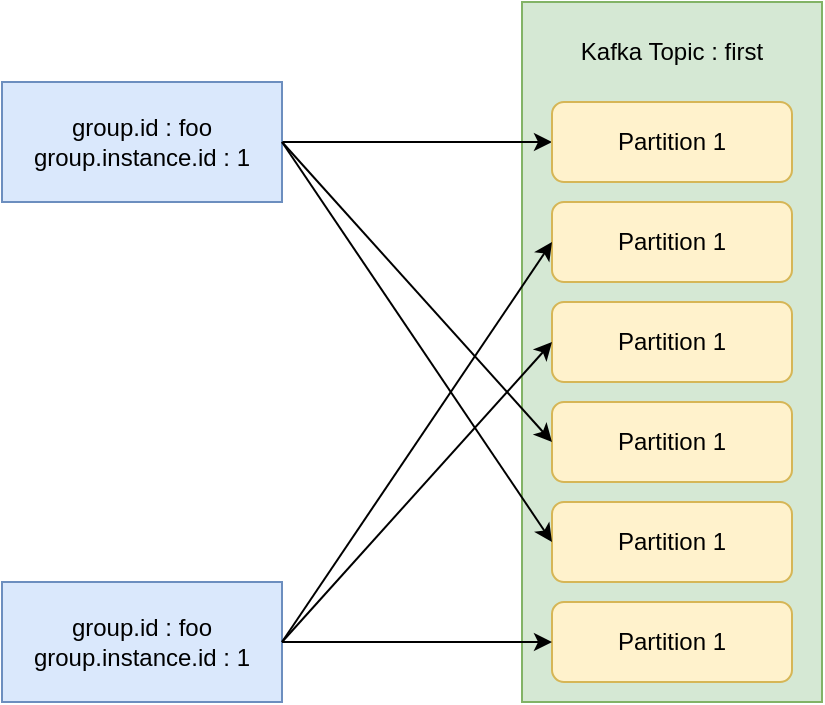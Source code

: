 <mxfile version="22.1.17" type="github">
  <diagram id="6oojn5KAw8aXJEHvEB7P" name="페이지-1">
    <mxGraphModel dx="1256" dy="1267" grid="1" gridSize="10" guides="1" tooltips="1" connect="1" arrows="1" fold="1" page="0" pageScale="1" pageWidth="1169" pageHeight="827" math="0" shadow="0">
      <root>
        <mxCell id="0" />
        <mxCell id="1" parent="0" />
        <mxCell id="vcagRyyaPTZ2BNqZmZip-172" value="" style="rounded=0;whiteSpace=wrap;html=1;fillColor=#d5e8d4;strokeColor=#82b366;" vertex="1" parent="1">
          <mxGeometry x="-160" y="-200" width="150" height="350" as="geometry" />
        </mxCell>
        <mxCell id="vcagRyyaPTZ2BNqZmZip-180" style="edgeStyle=orthogonalEdgeStyle;rounded=0;orthogonalLoop=1;jettySize=auto;html=1;entryX=0;entryY=0.5;entryDx=0;entryDy=0;" edge="1" parent="1" source="vcagRyyaPTZ2BNqZmZip-171" target="vcagRyyaPTZ2BNqZmZip-174">
          <mxGeometry relative="1" as="geometry" />
        </mxCell>
        <mxCell id="vcagRyyaPTZ2BNqZmZip-171" value="group.id : foo&lt;br&gt;group.instance.id : 1" style="rounded=0;whiteSpace=wrap;html=1;align=center;fillColor=#dae8fc;strokeColor=#6c8ebf;" vertex="1" parent="1">
          <mxGeometry x="-420" y="-160" width="140" height="60" as="geometry" />
        </mxCell>
        <mxCell id="vcagRyyaPTZ2BNqZmZip-173" value="Kafka Topic : first" style="text;html=1;strokeColor=none;fillColor=none;align=center;verticalAlign=middle;whiteSpace=wrap;rounded=0;" vertex="1" parent="1">
          <mxGeometry x="-140" y="-190" width="110" height="30" as="geometry" />
        </mxCell>
        <mxCell id="vcagRyyaPTZ2BNqZmZip-174" value="Partition 1" style="rounded=1;whiteSpace=wrap;html=1;fillColor=#fff2cc;strokeColor=#d6b656;" vertex="1" parent="1">
          <mxGeometry x="-145" y="-150" width="120" height="40" as="geometry" />
        </mxCell>
        <mxCell id="vcagRyyaPTZ2BNqZmZip-175" value="Partition 1" style="rounded=1;whiteSpace=wrap;html=1;fillColor=#fff2cc;strokeColor=#d6b656;" vertex="1" parent="1">
          <mxGeometry x="-145" y="-100" width="120" height="40" as="geometry" />
        </mxCell>
        <mxCell id="vcagRyyaPTZ2BNqZmZip-176" value="Partition 1" style="rounded=1;whiteSpace=wrap;html=1;fillColor=#fff2cc;strokeColor=#d6b656;" vertex="1" parent="1">
          <mxGeometry x="-145" y="-50" width="120" height="40" as="geometry" />
        </mxCell>
        <mxCell id="vcagRyyaPTZ2BNqZmZip-177" value="Partition 1" style="rounded=1;whiteSpace=wrap;html=1;fillColor=#fff2cc;strokeColor=#d6b656;" vertex="1" parent="1">
          <mxGeometry x="-145" width="120" height="40" as="geometry" />
        </mxCell>
        <mxCell id="vcagRyyaPTZ2BNqZmZip-178" value="Partition 1" style="rounded=1;whiteSpace=wrap;html=1;fillColor=#fff2cc;strokeColor=#d6b656;" vertex="1" parent="1">
          <mxGeometry x="-145" y="50" width="120" height="40" as="geometry" />
        </mxCell>
        <mxCell id="vcagRyyaPTZ2BNqZmZip-179" value="Partition 1" style="rounded=1;whiteSpace=wrap;html=1;fillColor=#fff2cc;strokeColor=#d6b656;" vertex="1" parent="1">
          <mxGeometry x="-145" y="100" width="120" height="40" as="geometry" />
        </mxCell>
        <mxCell id="vcagRyyaPTZ2BNqZmZip-184" value="" style="endArrow=classic;html=1;rounded=0;exitX=1;exitY=0.5;exitDx=0;exitDy=0;entryX=0;entryY=0.5;entryDx=0;entryDy=0;" edge="1" parent="1" source="vcagRyyaPTZ2BNqZmZip-171" target="vcagRyyaPTZ2BNqZmZip-177">
          <mxGeometry width="50" height="50" relative="1" as="geometry">
            <mxPoint x="-260" y="-110" as="sourcePoint" />
            <mxPoint x="-125" y="-60" as="targetPoint" />
          </mxGeometry>
        </mxCell>
        <mxCell id="vcagRyyaPTZ2BNqZmZip-185" value="" style="endArrow=classic;html=1;rounded=0;exitX=1;exitY=0.5;exitDx=0;exitDy=0;entryX=0;entryY=0.5;entryDx=0;entryDy=0;" edge="1" parent="1" source="vcagRyyaPTZ2BNqZmZip-171" target="vcagRyyaPTZ2BNqZmZip-178">
          <mxGeometry width="50" height="50" relative="1" as="geometry">
            <mxPoint x="-250" y="-100" as="sourcePoint" />
            <mxPoint x="-115" y="-50" as="targetPoint" />
          </mxGeometry>
        </mxCell>
        <mxCell id="vcagRyyaPTZ2BNqZmZip-187" value="group.id : foo&lt;br&gt;group.instance.id : 1" style="rounded=0;whiteSpace=wrap;html=1;align=center;fillColor=#dae8fc;strokeColor=#6c8ebf;" vertex="1" parent="1">
          <mxGeometry x="-420" y="90" width="140" height="60" as="geometry" />
        </mxCell>
        <mxCell id="vcagRyyaPTZ2BNqZmZip-189" style="rounded=0;orthogonalLoop=1;jettySize=auto;html=1;exitX=1;exitY=0.5;exitDx=0;exitDy=0;entryX=0;entryY=0.5;entryDx=0;entryDy=0;" edge="1" parent="1" source="vcagRyyaPTZ2BNqZmZip-187" target="vcagRyyaPTZ2BNqZmZip-179">
          <mxGeometry relative="1" as="geometry">
            <mxPoint x="-260" y="220" as="sourcePoint" />
            <mxPoint x="-180" y="210" as="targetPoint" />
          </mxGeometry>
        </mxCell>
        <mxCell id="vcagRyyaPTZ2BNqZmZip-190" style="rounded=0;orthogonalLoop=1;jettySize=auto;html=1;exitX=1;exitY=0.5;exitDx=0;exitDy=0;entryX=0;entryY=0.5;entryDx=0;entryDy=0;" edge="1" parent="1" source="vcagRyyaPTZ2BNqZmZip-187" target="vcagRyyaPTZ2BNqZmZip-176">
          <mxGeometry relative="1" as="geometry">
            <mxPoint x="-270" y="130" as="sourcePoint" />
            <mxPoint x="-135" y="130" as="targetPoint" />
          </mxGeometry>
        </mxCell>
        <mxCell id="vcagRyyaPTZ2BNqZmZip-191" style="rounded=0;orthogonalLoop=1;jettySize=auto;html=1;exitX=1;exitY=0.5;exitDx=0;exitDy=0;entryX=0;entryY=0.5;entryDx=0;entryDy=0;" edge="1" parent="1" source="vcagRyyaPTZ2BNqZmZip-187" target="vcagRyyaPTZ2BNqZmZip-175">
          <mxGeometry relative="1" as="geometry">
            <mxPoint x="-270" y="130" as="sourcePoint" />
            <mxPoint x="-135" y="130" as="targetPoint" />
          </mxGeometry>
        </mxCell>
      </root>
    </mxGraphModel>
  </diagram>
</mxfile>

